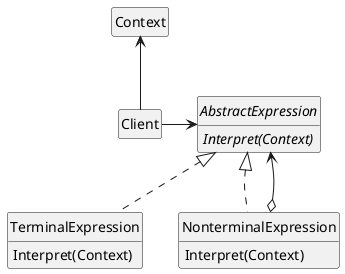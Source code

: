 ﻿@startuml
skinparam style strictuml
skinparam backgroundColor transparent
skinparam defaultFontName Arial
skinparam noteFontName Courier New
skinparam packageStyle rect
hide empty members
class Client
class Context
Client -up-> Context
Client -> AbstractExpression
interface AbstractExpression {
  {abstract} Interpret(Context)
}
class TerminalExpression implements AbstractExpression {
  Interpret(Context)
}
class NonterminalExpression implements AbstractExpression {
  Interpret(Context)
}

NonterminalExpression o-up-> AbstractExpression 
@enduml